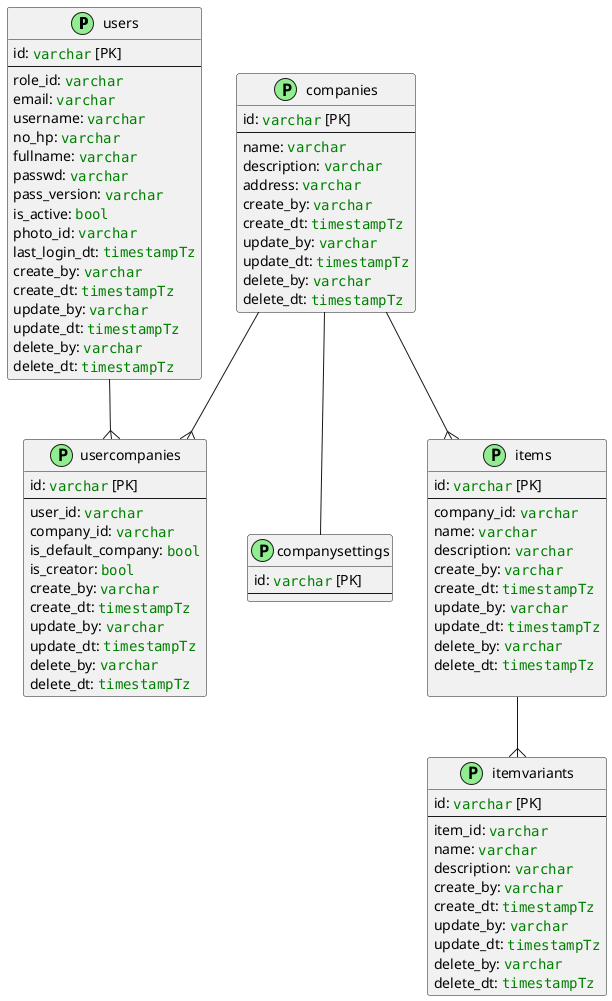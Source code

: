 @startuml

!define type(x) <color:green>""x""</color>

entity "users" <<(P,LightGreen)>> {
    id: type(varchar) [PK]
    --
    role_id: type(varchar)
    email: type(varchar)
    username: type(varchar)
    no_hp: type(varchar)
    fullname: type(varchar)
    passwd: type(varchar)
    pass_version: type(varchar)
    is_active: type(bool)
    photo_id: type(varchar)
    last_login_dt: type(timestampTz)
    create_by: type(varchar)
    create_dt: type(timestampTz)
    update_by: type(varchar)
    update_dt: type(timestampTz)
    delete_by: type(varchar)
    delete_dt: type(timestampTz)
}

entity "companies" <<(P,LightGreen)>> {
    id: type(varchar) [PK]
    --
    name: type(varchar)
    description: type(varchar)
    address: type(varchar)
    create_by: type(varchar)
    create_dt: type(timestampTz)
    update_by: type(varchar)
    update_dt: type(timestampTz)
    delete_by: type(varchar)
    delete_dt: type(timestampTz)
}

entity "usercompanies" <<(P,LightGreen)>> {
    id: type(varchar) [PK]
    --
    user_id: type(varchar)
    company_id: type(varchar)
    is_default_company: type(bool)
    is_creator: type(bool)
    create_by: type(varchar)
    create_dt: type(timestampTz)
    update_by: type(varchar)
    update_dt: type(timestampTz)
    delete_by: type(varchar)
    delete_dt: type(timestampTz)
}

entity "companysettings" <<(P,LightGreen)>> {
    id: type(varchar) [PK]
    --
}

entity "items" <<(P,LightGreen)>> {
    id: type(varchar) [PK]
    --
    company_id: type(varchar)
    name: type(varchar)
    description: type(varchar)
    create_by: type(varchar)
    create_dt: type(timestampTz)
    update_by: type(varchar)
    update_dt: type(timestampTz)
    delete_by: type(varchar)
    delete_dt: type(timestampTz)

}

entity "itemvariants" <<(P,LightGreen)>> {
    id: type(varchar) [PK]
    --
    item_id: type(varchar)
    name: type(varchar)
    description: type(varchar)
    create_by: type(varchar)
    create_dt: type(timestampTz)
    update_by: type(varchar)
    update_dt: type(timestampTz)
    delete_by: type(varchar)
    delete_dt: type(timestampTz)
}

users --{ usercompanies
companies --{ usercompanies
companies -- companysettings
companies --{ items
items --{ itemvariants


@enduml
